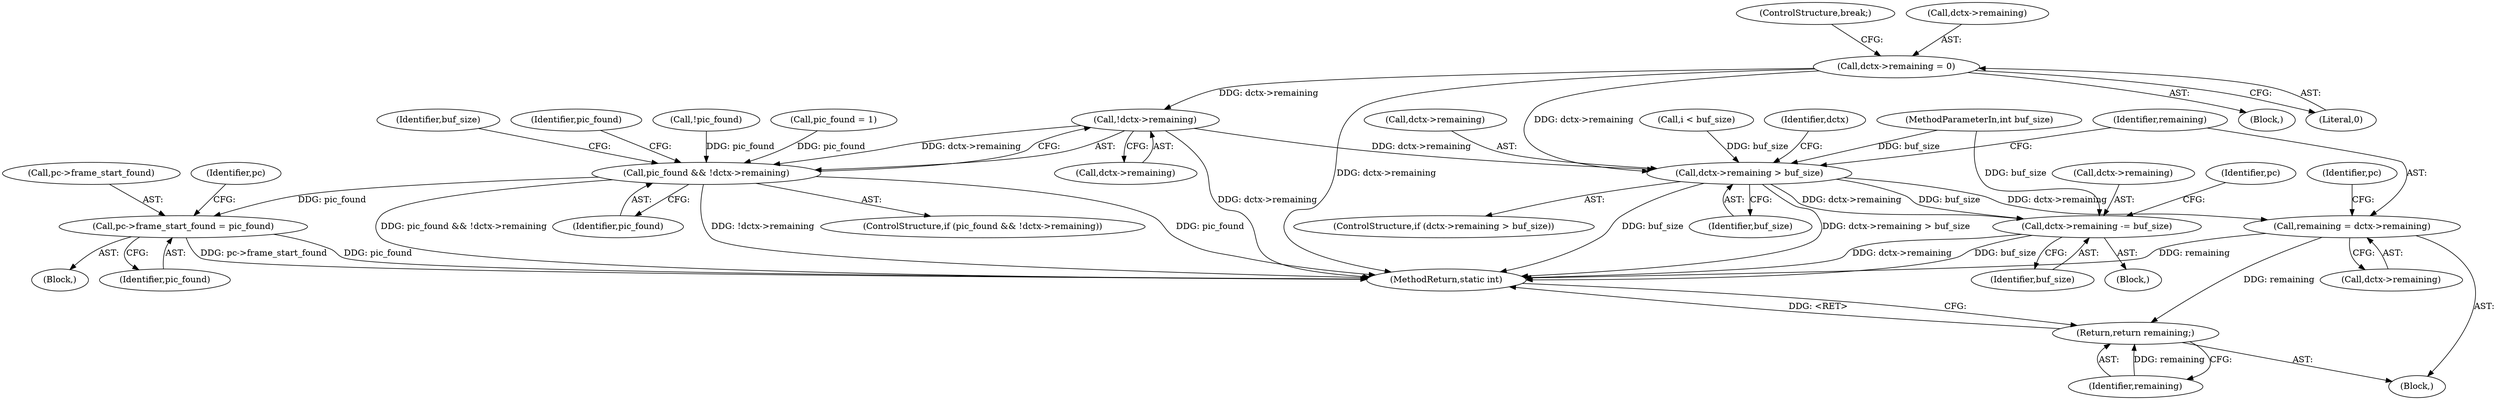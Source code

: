 digraph "0_FFmpeg_0a709e2a10b8288a0cc383547924ecfe285cef89@API" {
"1000163" [label="(Call,dctx->remaining = 0)"];
"1000172" [label="(Call,!dctx->remaining)"];
"1000170" [label="(Call,pic_found && !dctx->remaining)"];
"1000380" [label="(Call,pc->frame_start_found = pic_found)"];
"1000338" [label="(Call,dctx->remaining > buf_size)"];
"1000344" [label="(Call,dctx->remaining -= buf_size)"];
"1000352" [label="(Call,remaining = dctx->remaining)"];
"1000378" [label="(Return,return remaining;)"];
"1000179" [label="(Identifier,buf_size)"];
"1000173" [label="(Call,dctx->remaining)"];
"1000352" [label="(Call,remaining = dctx->remaining)"];
"1000163" [label="(Call,dctx->remaining = 0)"];
"1000105" [label="(Block,)"];
"1000384" [label="(Identifier,pic_found)"];
"1000344" [label="(Call,dctx->remaining -= buf_size)"];
"1000345" [label="(Call,dctx->remaining)"];
"1000170" [label="(Call,pic_found && !dctx->remaining)"];
"1000168" [label="(ControlStructure,break;)"];
"1000348" [label="(Identifier,buf_size)"];
"1000335" [label="(Identifier,pic_found)"];
"1000137" [label="(Call,i < buf_size)"];
"1000346" [label="(Identifier,dctx)"];
"1000339" [label="(Call,dctx->remaining)"];
"1000342" [label="(Identifier,buf_size)"];
"1000152" [label="(Block,)"];
"1000337" [label="(ControlStructure,if (dctx->remaining > buf_size))"];
"1000380" [label="(Call,pc->frame_start_found = pic_found)"];
"1000130" [label="(Call,!pic_found)"];
"1000104" [label="(MethodParameterIn,int buf_size)"];
"1000338" [label="(Call,dctx->remaining > buf_size)"];
"1000379" [label="(Identifier,remaining)"];
"1000343" [label="(Block,)"];
"1000381" [label="(Call,pc->frame_start_found)"];
"1000350" [label="(Block,)"];
"1000171" [label="(Identifier,pic_found)"];
"1000387" [label="(Identifier,pc)"];
"1000172" [label="(Call,!dctx->remaining)"];
"1000382" [label="(Identifier,pc)"];
"1000169" [label="(ControlStructure,if (pic_found && !dctx->remaining))"];
"1000155" [label="(Call,pic_found = 1)"];
"1000354" [label="(Call,dctx->remaining)"];
"1000378" [label="(Return,return remaining;)"];
"1000353" [label="(Identifier,remaining)"];
"1000167" [label="(Literal,0)"];
"1000392" [label="(MethodReturn,static int)"];
"1000164" [label="(Call,dctx->remaining)"];
"1000359" [label="(Identifier,pc)"];
"1000163" -> "1000152"  [label="AST: "];
"1000163" -> "1000167"  [label="CFG: "];
"1000164" -> "1000163"  [label="AST: "];
"1000167" -> "1000163"  [label="AST: "];
"1000168" -> "1000163"  [label="CFG: "];
"1000163" -> "1000392"  [label="DDG: dctx->remaining"];
"1000163" -> "1000172"  [label="DDG: dctx->remaining"];
"1000163" -> "1000338"  [label="DDG: dctx->remaining"];
"1000172" -> "1000170"  [label="AST: "];
"1000172" -> "1000173"  [label="CFG: "];
"1000173" -> "1000172"  [label="AST: "];
"1000170" -> "1000172"  [label="CFG: "];
"1000172" -> "1000392"  [label="DDG: dctx->remaining"];
"1000172" -> "1000170"  [label="DDG: dctx->remaining"];
"1000172" -> "1000338"  [label="DDG: dctx->remaining"];
"1000170" -> "1000169"  [label="AST: "];
"1000170" -> "1000171"  [label="CFG: "];
"1000171" -> "1000170"  [label="AST: "];
"1000179" -> "1000170"  [label="CFG: "];
"1000335" -> "1000170"  [label="CFG: "];
"1000170" -> "1000392"  [label="DDG: !dctx->remaining"];
"1000170" -> "1000392"  [label="DDG: pic_found"];
"1000170" -> "1000392"  [label="DDG: pic_found && !dctx->remaining"];
"1000155" -> "1000170"  [label="DDG: pic_found"];
"1000130" -> "1000170"  [label="DDG: pic_found"];
"1000170" -> "1000380"  [label="DDG: pic_found"];
"1000380" -> "1000105"  [label="AST: "];
"1000380" -> "1000384"  [label="CFG: "];
"1000381" -> "1000380"  [label="AST: "];
"1000384" -> "1000380"  [label="AST: "];
"1000387" -> "1000380"  [label="CFG: "];
"1000380" -> "1000392"  [label="DDG: pic_found"];
"1000380" -> "1000392"  [label="DDG: pc->frame_start_found"];
"1000338" -> "1000337"  [label="AST: "];
"1000338" -> "1000342"  [label="CFG: "];
"1000339" -> "1000338"  [label="AST: "];
"1000342" -> "1000338"  [label="AST: "];
"1000346" -> "1000338"  [label="CFG: "];
"1000353" -> "1000338"  [label="CFG: "];
"1000338" -> "1000392"  [label="DDG: dctx->remaining > buf_size"];
"1000338" -> "1000392"  [label="DDG: buf_size"];
"1000137" -> "1000338"  [label="DDG: buf_size"];
"1000104" -> "1000338"  [label="DDG: buf_size"];
"1000338" -> "1000344"  [label="DDG: buf_size"];
"1000338" -> "1000344"  [label="DDG: dctx->remaining"];
"1000338" -> "1000352"  [label="DDG: dctx->remaining"];
"1000344" -> "1000343"  [label="AST: "];
"1000344" -> "1000348"  [label="CFG: "];
"1000345" -> "1000344"  [label="AST: "];
"1000348" -> "1000344"  [label="AST: "];
"1000382" -> "1000344"  [label="CFG: "];
"1000344" -> "1000392"  [label="DDG: buf_size"];
"1000344" -> "1000392"  [label="DDG: dctx->remaining"];
"1000104" -> "1000344"  [label="DDG: buf_size"];
"1000352" -> "1000350"  [label="AST: "];
"1000352" -> "1000354"  [label="CFG: "];
"1000353" -> "1000352"  [label="AST: "];
"1000354" -> "1000352"  [label="AST: "];
"1000359" -> "1000352"  [label="CFG: "];
"1000352" -> "1000392"  [label="DDG: remaining"];
"1000352" -> "1000378"  [label="DDG: remaining"];
"1000378" -> "1000350"  [label="AST: "];
"1000378" -> "1000379"  [label="CFG: "];
"1000379" -> "1000378"  [label="AST: "];
"1000392" -> "1000378"  [label="CFG: "];
"1000378" -> "1000392"  [label="DDG: <RET>"];
"1000379" -> "1000378"  [label="DDG: remaining"];
}
